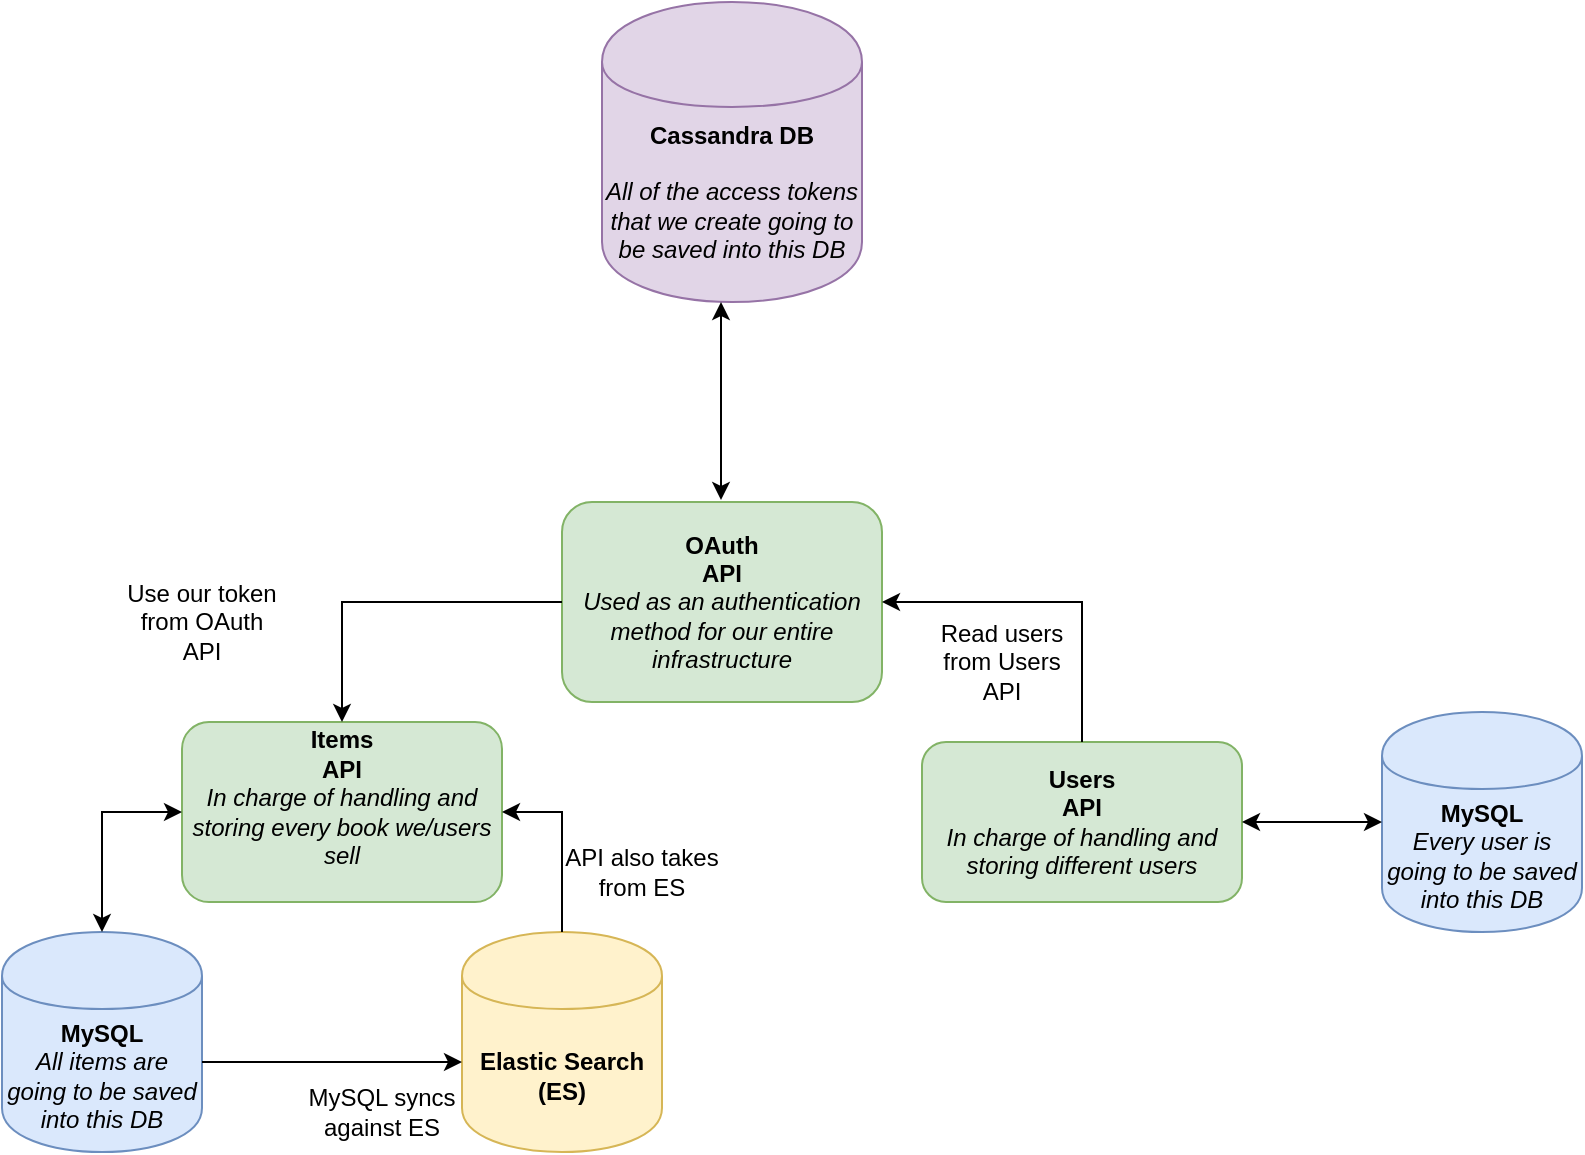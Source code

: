 <mxfile version="13.7.7" type="device"><diagram id="htA9QX8ularLhIPhcuIV" name="Page-1"><mxGraphModel dx="1426" dy="803" grid="1" gridSize="10" guides="1" tooltips="1" connect="1" arrows="1" fold="1" page="1" pageScale="1" pageWidth="827" pageHeight="1169" math="0" shadow="0"><root><mxCell id="0"/><mxCell id="1" parent="0"/><mxCell id="Ae_lbY_1Cj_5vcoToQkY-1" value="&lt;div&gt;&lt;b&gt;Users &lt;br&gt;&lt;/b&gt;&lt;/div&gt;&lt;div&gt;&lt;b&gt;API&lt;/b&gt;&lt;/div&gt;&lt;div&gt;&lt;i&gt;In charge of handling and storing different users&lt;/i&gt;&lt;/div&gt;" style="rounded=1;whiteSpace=wrap;html=1;fillColor=#d5e8d4;strokeColor=#82b366;" parent="1" vertex="1"><mxGeometry x="480" y="540" width="160" height="80" as="geometry"/></mxCell><mxCell id="Ae_lbY_1Cj_5vcoToQkY-3" value="&lt;div&gt;&lt;b&gt;MySQL&lt;/b&gt;&lt;/div&gt;&lt;div&gt;&lt;i&gt;Every user is going to be saved into this DB&lt;/i&gt;&lt;br&gt;&lt;/div&gt;" style="shape=cylinder;whiteSpace=wrap;html=1;boundedLbl=1;backgroundOutline=1;rounded=1;fillColor=#dae8fc;strokeColor=#6c8ebf;" parent="1" vertex="1"><mxGeometry x="710" y="525" width="100" height="110" as="geometry"/></mxCell><mxCell id="Ae_lbY_1Cj_5vcoToQkY-5" value="&lt;div&gt;&lt;b&gt;OAuth&lt;/b&gt;&lt;/div&gt;&lt;div&gt;&lt;b&gt;API&lt;/b&gt;&lt;/div&gt;&lt;div&gt;&lt;i&gt;Used as an authentication method for our entire infrastructure&lt;/i&gt;&lt;/div&gt;" style="rounded=1;whiteSpace=wrap;html=1;fillColor=#d5e8d4;strokeColor=#82b366;" parent="1" vertex="1"><mxGeometry x="300" y="420" width="160" height="100" as="geometry"/></mxCell><mxCell id="Ae_lbY_1Cj_5vcoToQkY-7" value="&lt;div&gt;Read users from Users API&lt;/div&gt;" style="text;html=1;strokeColor=none;fillColor=none;align=center;verticalAlign=middle;whiteSpace=wrap;rounded=0;" parent="1" vertex="1"><mxGeometry x="480" y="480" width="80" height="40" as="geometry"/></mxCell><mxCell id="Ae_lbY_1Cj_5vcoToQkY-8" value="" style="endArrow=classic;startArrow=classic;html=1;entryX=0;entryY=0.5;entryDx=0;entryDy=0;exitX=1;exitY=0.5;exitDx=0;exitDy=0;" parent="1" source="Ae_lbY_1Cj_5vcoToQkY-1" target="Ae_lbY_1Cj_5vcoToQkY-3" edge="1"><mxGeometry width="50" height="50" relative="1" as="geometry"><mxPoint x="470" y="579.5" as="sourcePoint"/><mxPoint x="550" y="579.5" as="targetPoint"/><Array as="points"/></mxGeometry></mxCell><mxCell id="Ae_lbY_1Cj_5vcoToQkY-12" value="" style="endArrow=classic;html=1;entryX=1;entryY=0.5;entryDx=0;entryDy=0;rounded=0;" parent="1" target="Ae_lbY_1Cj_5vcoToQkY-5" edge="1"><mxGeometry width="50" height="50" relative="1" as="geometry"><mxPoint x="560" y="540" as="sourcePoint"/><mxPoint x="560" y="400" as="targetPoint"/><Array as="points"><mxPoint x="560" y="470"/></Array></mxGeometry></mxCell><mxCell id="Ae_lbY_1Cj_5vcoToQkY-13" value="&lt;div&gt;&lt;b&gt;Cassandra DB&lt;/b&gt;&lt;/div&gt;&lt;div&gt;&lt;b&gt;&lt;br&gt;&lt;/b&gt;&lt;/div&gt;&lt;div&gt;&lt;i&gt;All of the access tokens that we create going to be saved into this DB&lt;/i&gt;&lt;br&gt;&lt;/div&gt;" style="shape=cylinder;whiteSpace=wrap;html=1;boundedLbl=1;backgroundOutline=1;rounded=1;fillColor=#e1d5e7;strokeColor=#9673a6;" parent="1" vertex="1"><mxGeometry x="320" y="170" width="130" height="150" as="geometry"/></mxCell><mxCell id="Ae_lbY_1Cj_5vcoToQkY-14" value="" style="endArrow=classic;startArrow=classic;html=1;" parent="1" edge="1"><mxGeometry width="50" height="50" relative="1" as="geometry"><mxPoint x="379.5" y="419" as="sourcePoint"/><mxPoint x="379.5" y="320" as="targetPoint"/></mxGeometry></mxCell><mxCell id="Ae_lbY_1Cj_5vcoToQkY-16" value="&lt;div&gt;&lt;b&gt;Items&lt;/b&gt;&lt;/div&gt;&lt;div&gt;&lt;b&gt;API&lt;/b&gt;&lt;/div&gt;&lt;div&gt;&lt;i&gt;In charge of handling and storing every book we/users sell&lt;/i&gt;&lt;/div&gt;&lt;div&gt;&lt;i&gt;&lt;/i&gt;&lt;br&gt;&lt;/div&gt;" style="rounded=1;whiteSpace=wrap;html=1;fillColor=#d5e8d4;strokeColor=#82b366;" parent="1" vertex="1"><mxGeometry x="110" y="530" width="160" height="90" as="geometry"/></mxCell><mxCell id="Ae_lbY_1Cj_5vcoToQkY-17" value="&lt;div&gt;&lt;b&gt;MySQL&lt;/b&gt;&lt;/div&gt;&lt;div&gt;&lt;i&gt;All items are going to be saved into this DB&lt;/i&gt;&lt;br&gt;&lt;/div&gt;" style="shape=cylinder;whiteSpace=wrap;html=1;boundedLbl=1;backgroundOutline=1;rounded=1;fillColor=#dae8fc;strokeColor=#6c8ebf;" parent="1" vertex="1"><mxGeometry x="20" y="635" width="100" height="110" as="geometry"/></mxCell><mxCell id="Ae_lbY_1Cj_5vcoToQkY-19" value="&lt;div&gt;&lt;b&gt;Elastic Search (ES)&lt;br&gt;&lt;/b&gt;&lt;/div&gt;" style="shape=cylinder;whiteSpace=wrap;html=1;boundedLbl=1;backgroundOutline=1;rounded=1;fillColor=#fff2cc;strokeColor=#d6b656;" parent="1" vertex="1"><mxGeometry x="250" y="635" width="100" height="110" as="geometry"/></mxCell><mxCell id="Ae_lbY_1Cj_5vcoToQkY-20" value="" style="endArrow=classic;html=1;entryX=0;entryY=0.591;entryDx=0;entryDy=0;entryPerimeter=0;" parent="1" target="Ae_lbY_1Cj_5vcoToQkY-19" edge="1"><mxGeometry width="50" height="50" relative="1" as="geometry"><mxPoint x="120" y="700" as="sourcePoint"/><mxPoint x="220" y="650" as="targetPoint"/></mxGeometry></mxCell><mxCell id="Ae_lbY_1Cj_5vcoToQkY-21" value="&lt;div&gt;MySQL syncs against ES&lt;br&gt;&lt;/div&gt;" style="text;html=1;strokeColor=none;fillColor=none;align=center;verticalAlign=middle;whiteSpace=wrap;rounded=0;" parent="1" vertex="1"><mxGeometry x="170" y="705" width="80" height="40" as="geometry"/></mxCell><mxCell id="Ae_lbY_1Cj_5vcoToQkY-22" value="" style="endArrow=classic;html=1;entryX=1;entryY=0.5;entryDx=0;entryDy=0;rounded=0;exitX=0.5;exitY=0;exitDx=0;exitDy=0;" parent="1" source="Ae_lbY_1Cj_5vcoToQkY-19" target="Ae_lbY_1Cj_5vcoToQkY-16" edge="1"><mxGeometry width="50" height="50" relative="1" as="geometry"><mxPoint x="300" y="635" as="sourcePoint"/><mxPoint x="320" y="560" as="targetPoint"/><Array as="points"><mxPoint x="300" y="575"/></Array></mxGeometry></mxCell><mxCell id="Ae_lbY_1Cj_5vcoToQkY-23" value="API also takes from ES" style="text;html=1;strokeColor=none;fillColor=none;align=center;verticalAlign=middle;whiteSpace=wrap;rounded=0;" parent="1" vertex="1"><mxGeometry x="300" y="585" width="80" height="40" as="geometry"/></mxCell><mxCell id="Ae_lbY_1Cj_5vcoToQkY-24" value="&lt;div&gt;Use our token from OAuth API&lt;/div&gt;" style="text;html=1;strokeColor=none;fillColor=none;align=center;verticalAlign=middle;whiteSpace=wrap;rounded=0;" parent="1" vertex="1"><mxGeometry x="80" y="460" width="80" height="40" as="geometry"/></mxCell><mxCell id="Ae_lbY_1Cj_5vcoToQkY-25" value="" style="endArrow=classic;html=1;entryX=0.5;entryY=0;entryDx=0;entryDy=0;exitX=0;exitY=0.5;exitDx=0;exitDy=0;rounded=0;" parent="1" source="Ae_lbY_1Cj_5vcoToQkY-5" target="Ae_lbY_1Cj_5vcoToQkY-16" edge="1"><mxGeometry width="50" height="50" relative="1" as="geometry"><mxPoint x="180" y="470" as="sourcePoint"/><mxPoint x="230" y="420" as="targetPoint"/><Array as="points"><mxPoint x="190" y="470"/></Array></mxGeometry></mxCell><mxCell id="Ae_lbY_1Cj_5vcoToQkY-27" value="" style="endArrow=classic;startArrow=classic;html=1;entryX=0;entryY=0.5;entryDx=0;entryDy=0;rounded=0;exitX=0.5;exitY=0;exitDx=0;exitDy=0;" parent="1" source="Ae_lbY_1Cj_5vcoToQkY-17" target="Ae_lbY_1Cj_5vcoToQkY-16" edge="1"><mxGeometry width="50" height="50" relative="1" as="geometry"><mxPoint x="70" y="630" as="sourcePoint"/><mxPoint x="90" y="585" as="targetPoint"/><Array as="points"><mxPoint x="70" y="575"/></Array></mxGeometry></mxCell></root></mxGraphModel></diagram></mxfile>